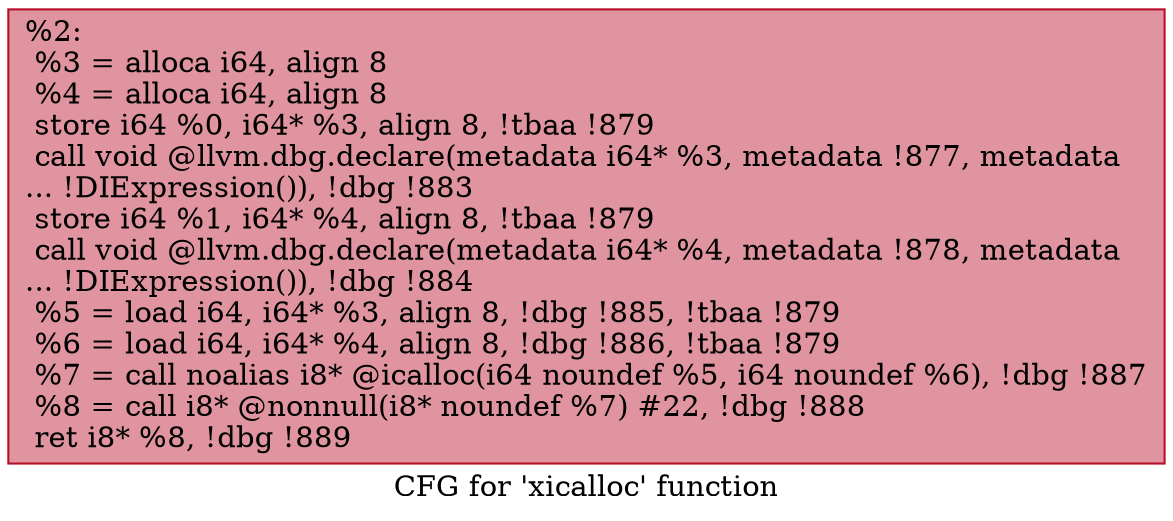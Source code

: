 digraph "CFG for 'xicalloc' function" {
	label="CFG for 'xicalloc' function";

	Node0x149e280 [shape=record,color="#b70d28ff", style=filled, fillcolor="#b70d2870",label="{%2:\l  %3 = alloca i64, align 8\l  %4 = alloca i64, align 8\l  store i64 %0, i64* %3, align 8, !tbaa !879\l  call void @llvm.dbg.declare(metadata i64* %3, metadata !877, metadata\l... !DIExpression()), !dbg !883\l  store i64 %1, i64* %4, align 8, !tbaa !879\l  call void @llvm.dbg.declare(metadata i64* %4, metadata !878, metadata\l... !DIExpression()), !dbg !884\l  %5 = load i64, i64* %3, align 8, !dbg !885, !tbaa !879\l  %6 = load i64, i64* %4, align 8, !dbg !886, !tbaa !879\l  %7 = call noalias i8* @icalloc(i64 noundef %5, i64 noundef %6), !dbg !887\l  %8 = call i8* @nonnull(i8* noundef %7) #22, !dbg !888\l  ret i8* %8, !dbg !889\l}"];
}
